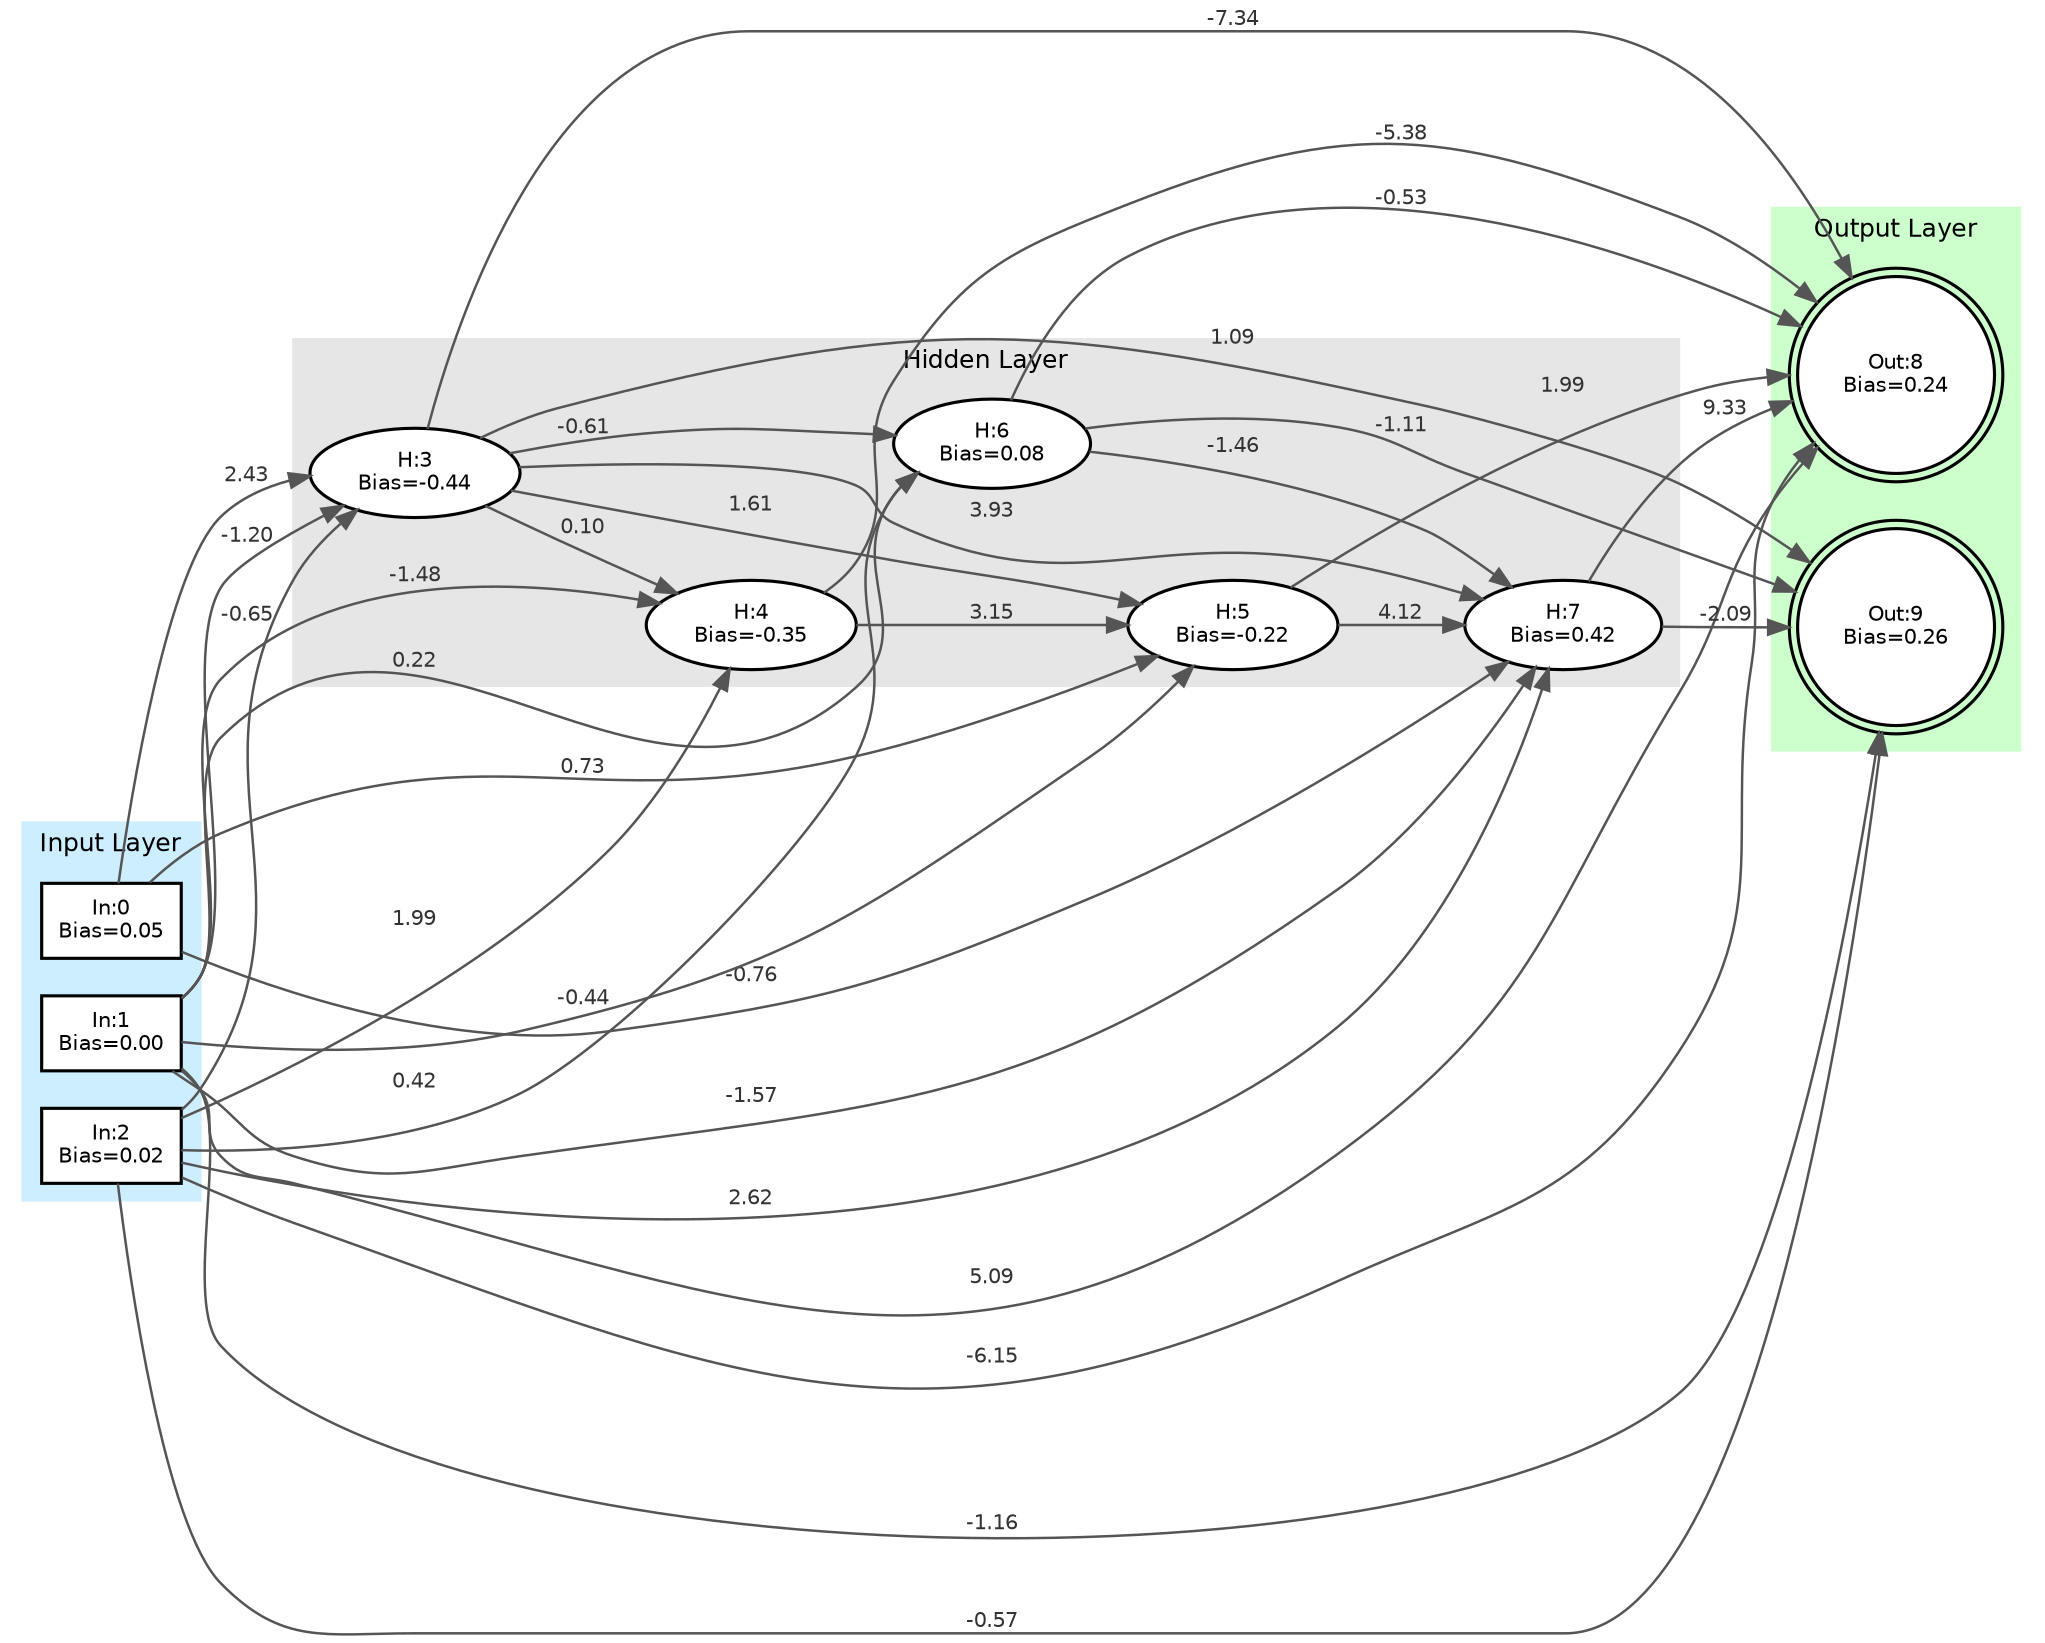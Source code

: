 digraph Minet {
    // Use left-to-right orientation
    rankdir=LR;
    graph [layout=dot, fontname="Helvetica", fontsize=12];
    node [fontname="Helvetica", fontsize=10];
    edge [fontname="Helvetica", fontsize=10];

    subgraph cluster_inputs {
        style=filled;
        color="#cceeff";
        penwidth=1.5;
        label="Input Layer";
        labelloc="top";
        labeljust="center";
        rank=same;
        neuron_0 [shape=box, style=filled, fillcolor=white, penwidth=1.5, label="In:0\nBias=0.05"];
        neuron_1 [shape=box, style=filled, fillcolor=white, penwidth=1.5, label="In:1\nBias=0.00"];
        neuron_2 [shape=box, style=filled, fillcolor=white, penwidth=1.5, label="In:2\nBias=0.02"];
    }

    subgraph cluster_hidden {
        style=filled;
        color="#e6e6e6";
        penwidth=1.5;
        label="Hidden Layer";
        labelloc="top";
        labeljust="center";
        neuron_3 [shape=ellipse, style=filled, fillcolor=white, penwidth=1.5, label="H:3\nBias=-0.44"];
        neuron_4 [shape=ellipse, style=filled, fillcolor=white, penwidth=1.5, label="H:4\nBias=-0.35"];
        neuron_5 [shape=ellipse, style=filled, fillcolor=white, penwidth=1.5, label="H:5\nBias=-0.22"];
        neuron_6 [shape=ellipse, style=filled, fillcolor=white, penwidth=1.5, label="H:6\nBias=0.08"];
        neuron_7 [shape=ellipse, style=filled, fillcolor=white, penwidth=1.5, label="H:7\nBias=0.42"];
    }

    subgraph cluster_outputs {
        style=filled;
        color="#ccffcc";
        penwidth=1.5;
        label="Output Layer";
        labelloc="top";
        labeljust="center";
        rank=same;
        neuron_8 [shape=doublecircle, style=filled, fillcolor=white, penwidth=1.5, label="Out:8\nBias=0.24"];
        neuron_9 [shape=doublecircle, style=filled, fillcolor=white, penwidth=1.5, label="Out:9\nBias=0.26"];
    }

    // Edges
    edge [color="#555555", penwidth=1.2];
    neuron_0 -> neuron_3 [label="2.43", fontcolor="#333333"];
    neuron_0 -> neuron_7 [label="-0.76", fontcolor="#333333"];
    neuron_0 -> neuron_5 [label="0.73", fontcolor="#333333"];
    neuron_1 -> neuron_3 [label="-1.20", fontcolor="#333333"];
    neuron_1 -> neuron_8 [label="5.09", fontcolor="#333333"];
    neuron_1 -> neuron_7 [label="-1.57", fontcolor="#333333"];
    neuron_1 -> neuron_4 [label="-1.48", fontcolor="#333333"];
    neuron_1 -> neuron_5 [label="-0.44", fontcolor="#333333"];
    neuron_1 -> neuron_6 [label="0.22", fontcolor="#333333"];
    neuron_1 -> neuron_9 [label="-1.16", fontcolor="#333333"];
    neuron_2 -> neuron_4 [label="1.99", fontcolor="#333333"];
    neuron_2 -> neuron_7 [label="2.62", fontcolor="#333333"];
    neuron_2 -> neuron_8 [label="-6.15", fontcolor="#333333"];
    neuron_2 -> neuron_9 [label="-0.57", fontcolor="#333333"];
    neuron_2 -> neuron_3 [label="-0.65", fontcolor="#333333"];
    neuron_2 -> neuron_6 [label="0.42", fontcolor="#333333"];
    neuron_3 -> neuron_7 [label="3.93", fontcolor="#333333"];
    neuron_3 -> neuron_8 [label="-7.34", fontcolor="#333333"];
    neuron_3 -> neuron_5 [label="1.61", fontcolor="#333333"];
    neuron_3 -> neuron_6 [label="-0.61", fontcolor="#333333"];
    neuron_3 -> neuron_9 [label="1.09", fontcolor="#333333"];
    neuron_3 -> neuron_4 [label="0.10", fontcolor="#333333"];
    neuron_4 -> neuron_5 [label="3.15", fontcolor="#333333"];
    neuron_4 -> neuron_8 [label="-5.38", fontcolor="#333333"];
    neuron_5 -> neuron_7 [label="4.12", fontcolor="#333333"];
    neuron_5 -> neuron_8 [label="1.99", fontcolor="#333333"];
    neuron_6 -> neuron_7 [label="-1.46", fontcolor="#333333"];
    neuron_6 -> neuron_9 [label="-1.11", fontcolor="#333333"];
    neuron_6 -> neuron_8 [label="-0.53", fontcolor="#333333"];
    neuron_7 -> neuron_8 [label="9.33", fontcolor="#333333"];
    neuron_7 -> neuron_9 [label="-2.09", fontcolor="#333333"];
}
